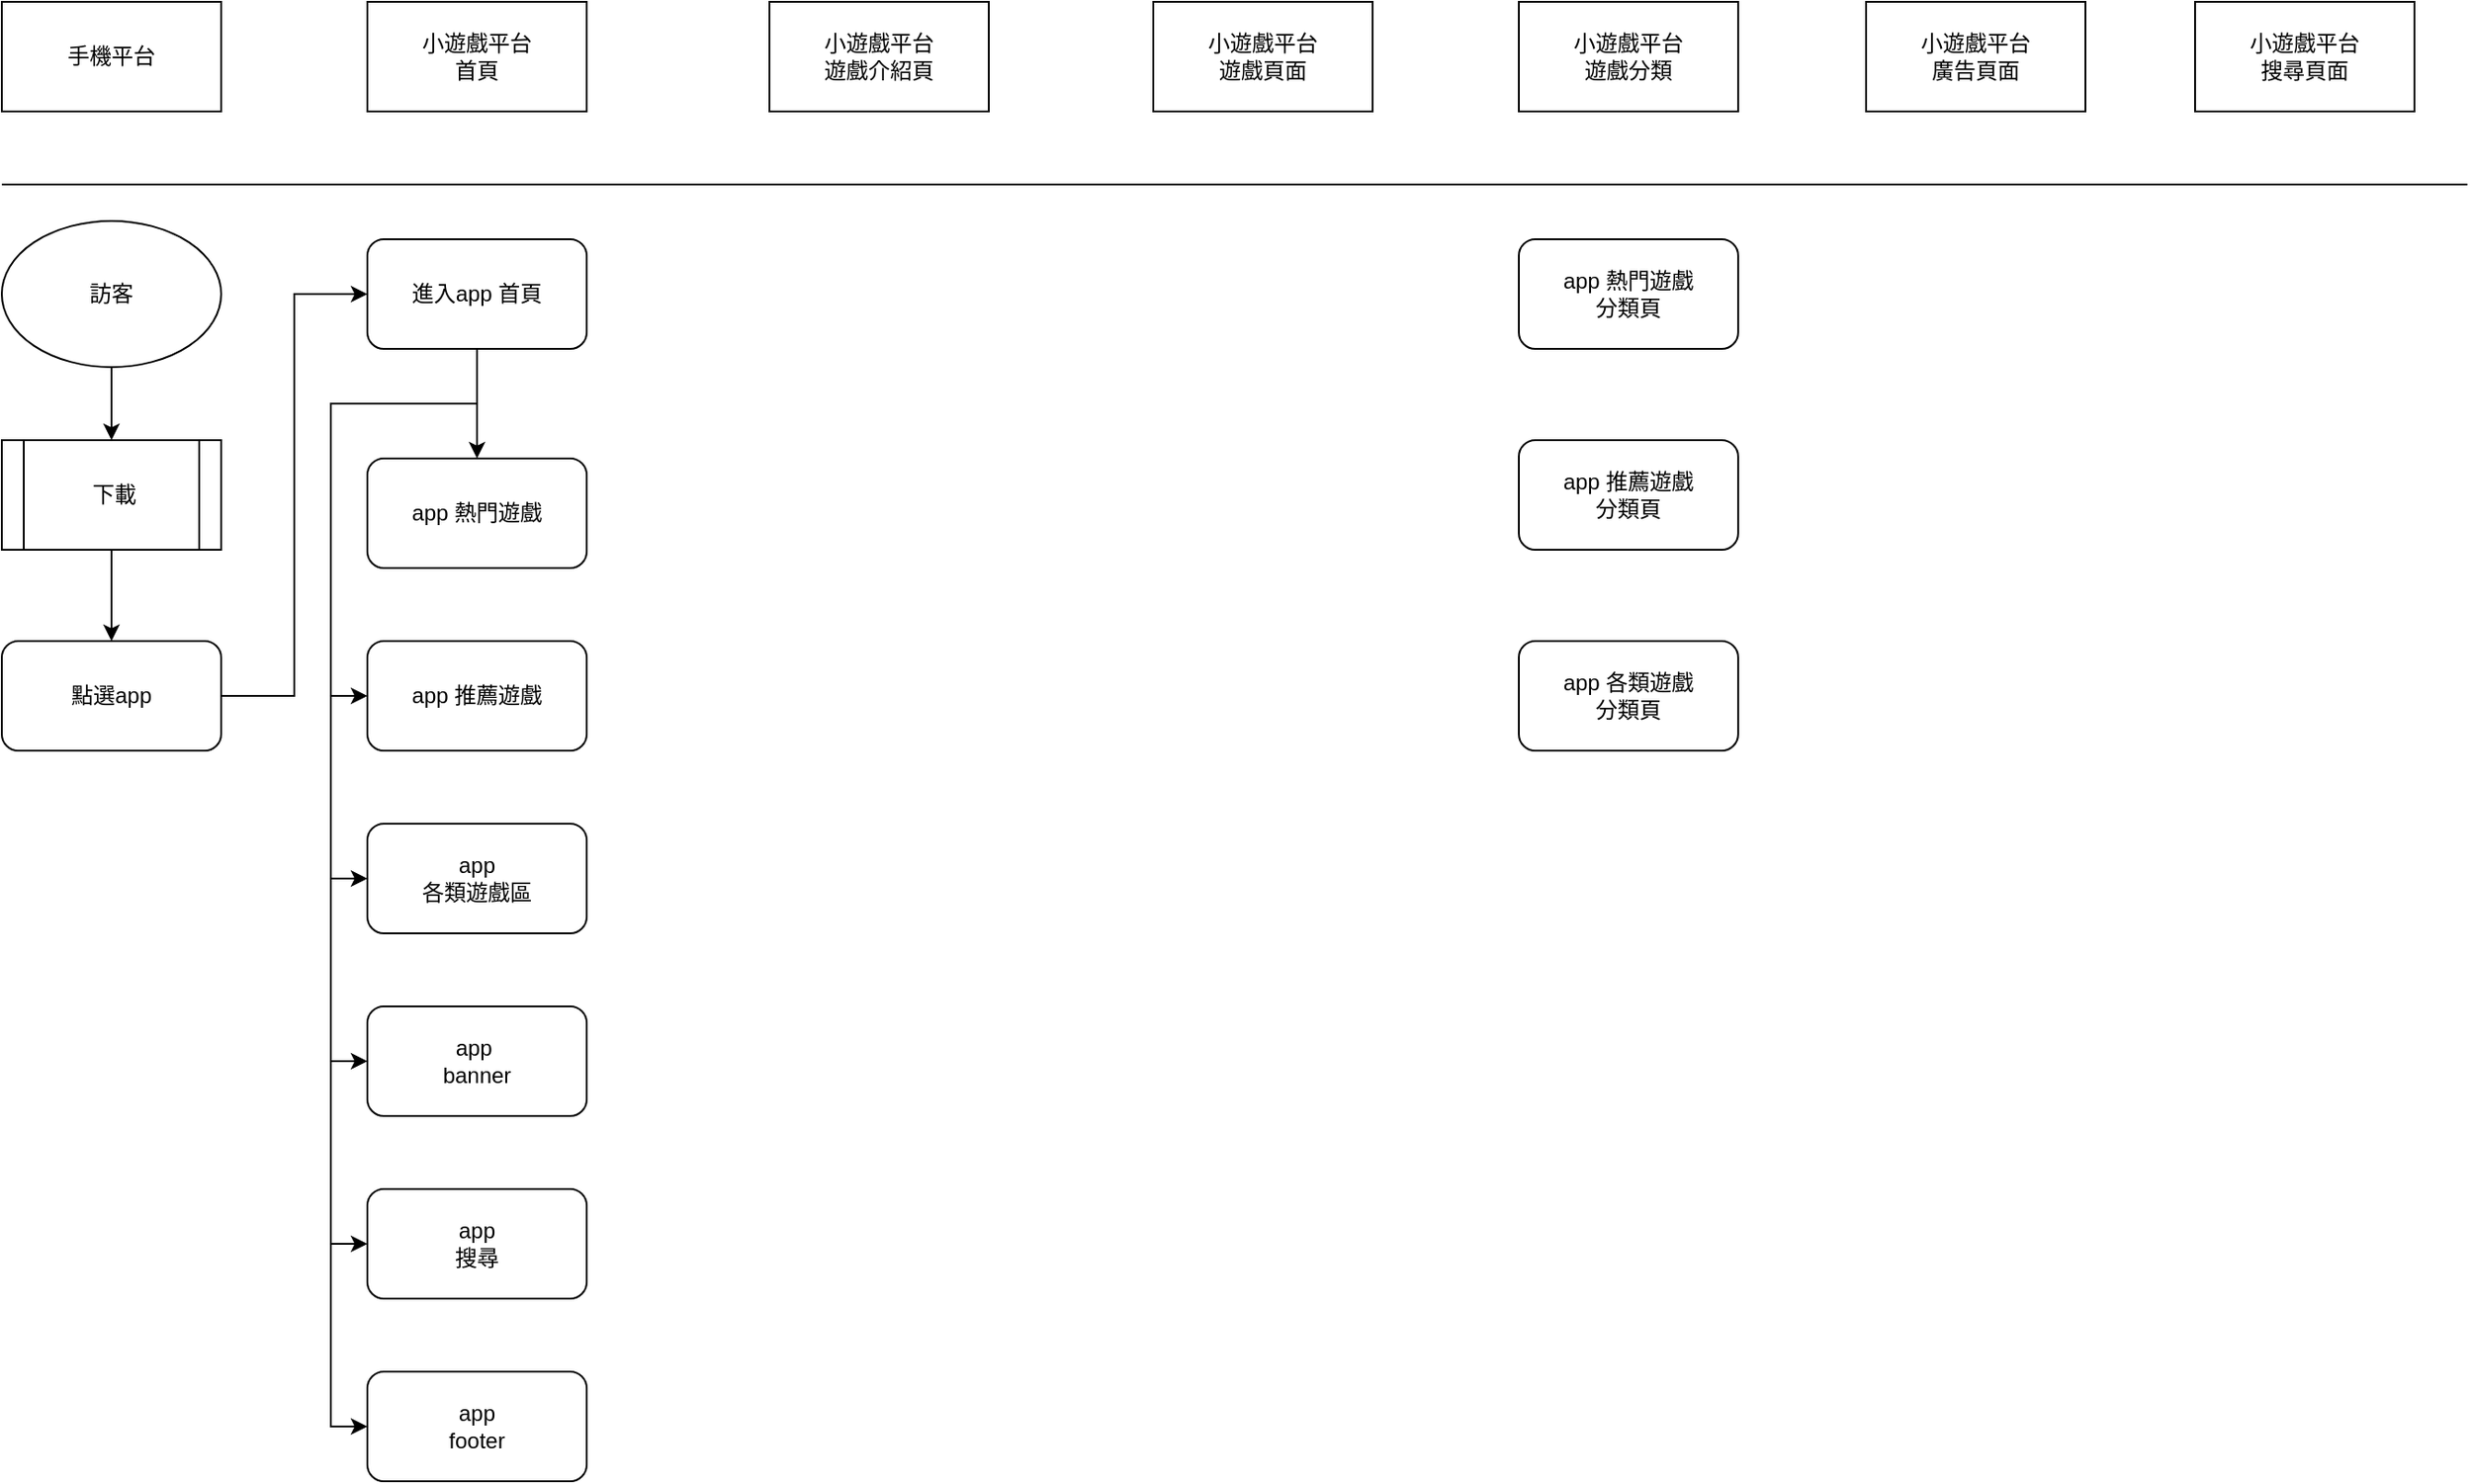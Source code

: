 <mxfile version="16.0.3" type="github">
  <diagram id="Xf0kCihZ-aB_llhnf_z4" name="第1頁">
    <mxGraphModel dx="1422" dy="780" grid="1" gridSize="10" guides="1" tooltips="1" connect="1" arrows="1" fold="1" page="1" pageScale="1" pageWidth="827" pageHeight="1169" math="0" shadow="0">
      <root>
        <mxCell id="0" />
        <mxCell id="1" parent="0" />
        <mxCell id="-enL-yWNLoUQDlkAJuOZ-1" value="&lt;div&gt;小遊戲平台&lt;/div&gt;&lt;div&gt;首頁&lt;br&gt;&lt;/div&gt;" style="rounded=0;whiteSpace=wrap;html=1;" vertex="1" parent="1">
          <mxGeometry x="230" y="40" width="120" height="60" as="geometry" />
        </mxCell>
        <mxCell id="-enL-yWNLoUQDlkAJuOZ-2" value="" style="endArrow=none;html=1;rounded=0;" edge="1" parent="1">
          <mxGeometry width="50" height="50" relative="1" as="geometry">
            <mxPoint x="30" y="140" as="sourcePoint" />
            <mxPoint x="1379" y="140" as="targetPoint" />
          </mxGeometry>
        </mxCell>
        <mxCell id="-enL-yWNLoUQDlkAJuOZ-6" value="" style="edgeStyle=orthogonalEdgeStyle;rounded=0;orthogonalLoop=1;jettySize=auto;html=1;" edge="1" parent="1" source="-enL-yWNLoUQDlkAJuOZ-3" target="-enL-yWNLoUQDlkAJuOZ-5">
          <mxGeometry relative="1" as="geometry" />
        </mxCell>
        <mxCell id="-enL-yWNLoUQDlkAJuOZ-3" value="訪客" style="ellipse;whiteSpace=wrap;html=1;" vertex="1" parent="1">
          <mxGeometry x="30" y="160" width="120" height="80" as="geometry" />
        </mxCell>
        <mxCell id="-enL-yWNLoUQDlkAJuOZ-4" value="手機平台" style="rounded=0;whiteSpace=wrap;html=1;" vertex="1" parent="1">
          <mxGeometry x="30" y="40" width="120" height="60" as="geometry" />
        </mxCell>
        <mxCell id="-enL-yWNLoUQDlkAJuOZ-8" value="" style="edgeStyle=orthogonalEdgeStyle;rounded=0;orthogonalLoop=1;jettySize=auto;html=1;" edge="1" parent="1" source="-enL-yWNLoUQDlkAJuOZ-5" target="-enL-yWNLoUQDlkAJuOZ-7">
          <mxGeometry relative="1" as="geometry" />
        </mxCell>
        <mxCell id="-enL-yWNLoUQDlkAJuOZ-5" value="&amp;nbsp;下載" style="shape=process;whiteSpace=wrap;html=1;backgroundOutline=1;" vertex="1" parent="1">
          <mxGeometry x="30" y="280" width="120" height="60" as="geometry" />
        </mxCell>
        <mxCell id="-enL-yWNLoUQDlkAJuOZ-10" style="edgeStyle=orthogonalEdgeStyle;rounded=0;orthogonalLoop=1;jettySize=auto;html=1;exitX=1;exitY=0.5;exitDx=0;exitDy=0;entryX=0;entryY=0.5;entryDx=0;entryDy=0;" edge="1" parent="1" source="-enL-yWNLoUQDlkAJuOZ-7" target="-enL-yWNLoUQDlkAJuOZ-9">
          <mxGeometry relative="1" as="geometry" />
        </mxCell>
        <mxCell id="-enL-yWNLoUQDlkAJuOZ-7" value="點選app" style="rounded=1;whiteSpace=wrap;html=1;" vertex="1" parent="1">
          <mxGeometry x="30" y="390" width="120" height="60" as="geometry" />
        </mxCell>
        <mxCell id="-enL-yWNLoUQDlkAJuOZ-20" style="edgeStyle=orthogonalEdgeStyle;rounded=0;orthogonalLoop=1;jettySize=auto;html=1;exitX=0.5;exitY=1;exitDx=0;exitDy=0;" edge="1" parent="1" source="-enL-yWNLoUQDlkAJuOZ-9" target="-enL-yWNLoUQDlkAJuOZ-13">
          <mxGeometry relative="1" as="geometry" />
        </mxCell>
        <mxCell id="-enL-yWNLoUQDlkAJuOZ-21" style="edgeStyle=orthogonalEdgeStyle;rounded=0;orthogonalLoop=1;jettySize=auto;html=1;exitX=0.5;exitY=1;exitDx=0;exitDy=0;entryX=0;entryY=0.5;entryDx=0;entryDy=0;" edge="1" parent="1" source="-enL-yWNLoUQDlkAJuOZ-9" target="-enL-yWNLoUQDlkAJuOZ-14">
          <mxGeometry relative="1" as="geometry">
            <Array as="points">
              <mxPoint x="290" y="260" />
              <mxPoint x="210" y="260" />
              <mxPoint x="210" y="420" />
            </Array>
          </mxGeometry>
        </mxCell>
        <mxCell id="-enL-yWNLoUQDlkAJuOZ-22" style="edgeStyle=orthogonalEdgeStyle;rounded=0;orthogonalLoop=1;jettySize=auto;html=1;exitX=0.5;exitY=1;exitDx=0;exitDy=0;entryX=0;entryY=0.5;entryDx=0;entryDy=0;" edge="1" parent="1" source="-enL-yWNLoUQDlkAJuOZ-9" target="-enL-yWNLoUQDlkAJuOZ-15">
          <mxGeometry relative="1" as="geometry">
            <Array as="points">
              <mxPoint x="290" y="260" />
              <mxPoint x="210" y="260" />
              <mxPoint x="210" y="520" />
            </Array>
          </mxGeometry>
        </mxCell>
        <mxCell id="-enL-yWNLoUQDlkAJuOZ-23" style="edgeStyle=orthogonalEdgeStyle;rounded=0;orthogonalLoop=1;jettySize=auto;html=1;exitX=0.5;exitY=1;exitDx=0;exitDy=0;entryX=0;entryY=0.5;entryDx=0;entryDy=0;" edge="1" parent="1" source="-enL-yWNLoUQDlkAJuOZ-9" target="-enL-yWNLoUQDlkAJuOZ-17">
          <mxGeometry relative="1" as="geometry">
            <Array as="points">
              <mxPoint x="290" y="260" />
              <mxPoint x="210" y="260" />
              <mxPoint x="210" y="620" />
            </Array>
          </mxGeometry>
        </mxCell>
        <mxCell id="-enL-yWNLoUQDlkAJuOZ-24" style="edgeStyle=orthogonalEdgeStyle;rounded=0;orthogonalLoop=1;jettySize=auto;html=1;exitX=0.5;exitY=1;exitDx=0;exitDy=0;entryX=0;entryY=0.5;entryDx=0;entryDy=0;" edge="1" parent="1" source="-enL-yWNLoUQDlkAJuOZ-9" target="-enL-yWNLoUQDlkAJuOZ-18">
          <mxGeometry relative="1" as="geometry">
            <Array as="points">
              <mxPoint x="290" y="260" />
              <mxPoint x="210" y="260" />
              <mxPoint x="210" y="720" />
            </Array>
          </mxGeometry>
        </mxCell>
        <mxCell id="-enL-yWNLoUQDlkAJuOZ-27" style="edgeStyle=orthogonalEdgeStyle;rounded=0;orthogonalLoop=1;jettySize=auto;html=1;exitX=0.5;exitY=1;exitDx=0;exitDy=0;entryX=0;entryY=0.5;entryDx=0;entryDy=0;" edge="1" parent="1" source="-enL-yWNLoUQDlkAJuOZ-9" target="-enL-yWNLoUQDlkAJuOZ-26">
          <mxGeometry relative="1" as="geometry">
            <Array as="points">
              <mxPoint x="290" y="260" />
              <mxPoint x="210" y="260" />
              <mxPoint x="210" y="820" />
            </Array>
          </mxGeometry>
        </mxCell>
        <mxCell id="-enL-yWNLoUQDlkAJuOZ-9" value="進入app 首頁" style="rounded=1;whiteSpace=wrap;html=1;" vertex="1" parent="1">
          <mxGeometry x="230" y="170" width="120" height="60" as="geometry" />
        </mxCell>
        <mxCell id="-enL-yWNLoUQDlkAJuOZ-11" value="&lt;div&gt;小遊戲平台&lt;/div&gt;&lt;div&gt;遊戲介紹頁&lt;br&gt;&lt;/div&gt;" style="rounded=0;whiteSpace=wrap;html=1;" vertex="1" parent="1">
          <mxGeometry x="450" y="40" width="120" height="60" as="geometry" />
        </mxCell>
        <mxCell id="-enL-yWNLoUQDlkAJuOZ-12" value="&lt;div&gt;小遊戲平台&lt;/div&gt;&lt;div&gt;遊戲頁面&lt;br&gt;&lt;/div&gt;" style="rounded=0;whiteSpace=wrap;html=1;" vertex="1" parent="1">
          <mxGeometry x="660" y="40" width="120" height="60" as="geometry" />
        </mxCell>
        <mxCell id="-enL-yWNLoUQDlkAJuOZ-13" value="app 熱門遊戲" style="rounded=1;whiteSpace=wrap;html=1;" vertex="1" parent="1">
          <mxGeometry x="230" y="290" width="120" height="60" as="geometry" />
        </mxCell>
        <mxCell id="-enL-yWNLoUQDlkAJuOZ-14" value="app 推薦遊戲" style="rounded=1;whiteSpace=wrap;html=1;" vertex="1" parent="1">
          <mxGeometry x="230" y="390" width="120" height="60" as="geometry" />
        </mxCell>
        <mxCell id="-enL-yWNLoUQDlkAJuOZ-15" value="&lt;div&gt;app &lt;br&gt;&lt;/div&gt;&lt;div&gt;各類遊戲區&lt;/div&gt;" style="rounded=1;whiteSpace=wrap;html=1;" vertex="1" parent="1">
          <mxGeometry x="230" y="490" width="120" height="60" as="geometry" />
        </mxCell>
        <mxCell id="-enL-yWNLoUQDlkAJuOZ-17" value="&lt;div&gt;app&amp;nbsp;&lt;/div&gt;&lt;div&gt;banner&lt;br&gt;&lt;/div&gt;" style="rounded=1;whiteSpace=wrap;html=1;" vertex="1" parent="1">
          <mxGeometry x="230" y="590" width="120" height="60" as="geometry" />
        </mxCell>
        <mxCell id="-enL-yWNLoUQDlkAJuOZ-18" value="&lt;div&gt;app &lt;br&gt;&lt;/div&gt;&lt;div&gt;搜尋&lt;br&gt;&lt;/div&gt;" style="rounded=1;whiteSpace=wrap;html=1;" vertex="1" parent="1">
          <mxGeometry x="230" y="690" width="120" height="60" as="geometry" />
        </mxCell>
        <mxCell id="-enL-yWNLoUQDlkAJuOZ-26" value="&lt;div&gt;app &lt;br&gt;&lt;/div&gt;&lt;div&gt;footer&lt;/div&gt;" style="rounded=1;whiteSpace=wrap;html=1;" vertex="1" parent="1">
          <mxGeometry x="230" y="790" width="120" height="60" as="geometry" />
        </mxCell>
        <mxCell id="-enL-yWNLoUQDlkAJuOZ-28" value="&lt;div&gt;小遊戲平台&lt;/div&gt;&lt;div&gt;遊戲分類&lt;br&gt;&lt;/div&gt;" style="rounded=0;whiteSpace=wrap;html=1;" vertex="1" parent="1">
          <mxGeometry x="860" y="40" width="120" height="60" as="geometry" />
        </mxCell>
        <mxCell id="-enL-yWNLoUQDlkAJuOZ-29" value="&lt;div&gt;app 熱門遊戲&lt;/div&gt;&lt;div&gt;分類頁&lt;br&gt;&lt;/div&gt;" style="rounded=1;whiteSpace=wrap;html=1;" vertex="1" parent="1">
          <mxGeometry x="860" y="170" width="120" height="60" as="geometry" />
        </mxCell>
        <mxCell id="-enL-yWNLoUQDlkAJuOZ-30" value="&lt;div&gt;app 推薦遊戲&lt;/div&gt;&lt;div&gt;分類頁&lt;br&gt;&lt;/div&gt;" style="rounded=1;whiteSpace=wrap;html=1;" vertex="1" parent="1">
          <mxGeometry x="860" y="280" width="120" height="60" as="geometry" />
        </mxCell>
        <mxCell id="-enL-yWNLoUQDlkAJuOZ-31" value="&lt;div&gt;app 各類遊戲&lt;/div&gt;&lt;div&gt;分類頁&lt;br&gt;&lt;/div&gt;" style="rounded=1;whiteSpace=wrap;html=1;" vertex="1" parent="1">
          <mxGeometry x="860" y="390" width="120" height="60" as="geometry" />
        </mxCell>
        <mxCell id="-enL-yWNLoUQDlkAJuOZ-32" value="&lt;div&gt;小遊戲平台&lt;/div&gt;&lt;div&gt;廣告頁面&lt;br&gt;&lt;/div&gt;" style="rounded=0;whiteSpace=wrap;html=1;" vertex="1" parent="1">
          <mxGeometry x="1050" y="40" width="120" height="60" as="geometry" />
        </mxCell>
        <mxCell id="-enL-yWNLoUQDlkAJuOZ-33" value="&lt;div&gt;小遊戲平台&lt;/div&gt;&lt;div&gt;搜尋頁面&lt;br&gt;&lt;/div&gt;" style="rounded=0;whiteSpace=wrap;html=1;" vertex="1" parent="1">
          <mxGeometry x="1230" y="40" width="120" height="60" as="geometry" />
        </mxCell>
      </root>
    </mxGraphModel>
  </diagram>
</mxfile>
